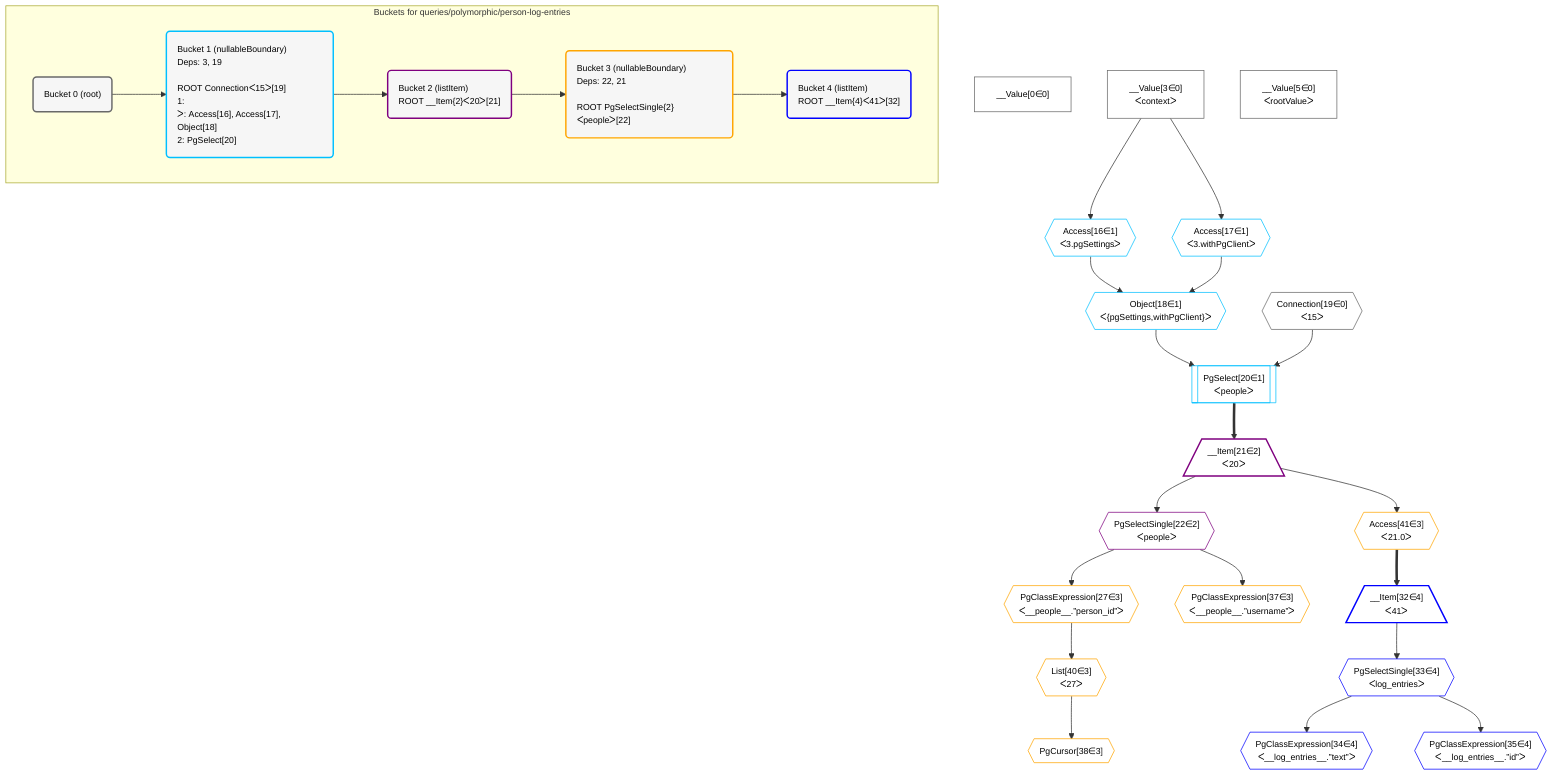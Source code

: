 %%{init: {'themeVariables': { 'fontSize': '12px'}}}%%
graph TD
    classDef path fill:#eee,stroke:#000,color:#000
    classDef plan fill:#fff,stroke-width:1px,color:#000
    classDef itemplan fill:#fff,stroke-width:2px,color:#000
    classDef unbatchedplan fill:#dff,stroke-width:1px,color:#000
    classDef sideeffectplan fill:#fcc,stroke-width:2px,color:#000
    classDef bucket fill:#f6f6f6,color:#000,stroke-width:2px,text-align:left


    %% plan dependencies
    __Value0["__Value[0∈0]"]:::plan
    __Value3["__Value[3∈0]<br />ᐸcontextᐳ"]:::plan
    __Value5["__Value[5∈0]<br />ᐸrootValueᐳ"]:::plan
    Connection19{{"Connection[19∈0]<br />ᐸ15ᐳ"}}:::plan
    Object18{{"Object[18∈1]<br />ᐸ{pgSettings,withPgClient}ᐳ"}}:::plan
    Access16{{"Access[16∈1]<br />ᐸ3.pgSettingsᐳ"}}:::plan
    Access17{{"Access[17∈1]<br />ᐸ3.withPgClientᐳ"}}:::plan
    Access16 & Access17 --> Object18
    PgSelect20[["PgSelect[20∈1]<br />ᐸpeopleᐳ"]]:::plan
    Object18 & Connection19 --> PgSelect20
    __Value3 --> Access16
    __Value3 --> Access17
    __Item21[/"__Item[21∈2]<br />ᐸ20ᐳ"\]:::itemplan
    PgSelect20 ==> __Item21
    PgSelectSingle22{{"PgSelectSingle[22∈2]<br />ᐸpeopleᐳ"}}:::plan
    __Item21 --> PgSelectSingle22
    PgClassExpression27{{"PgClassExpression[27∈3]<br />ᐸ__people__.”person_id”ᐳ"}}:::plan
    PgSelectSingle22 --> PgClassExpression27
    PgClassExpression37{{"PgClassExpression[37∈3]<br />ᐸ__people__.”username”ᐳ"}}:::plan
    PgSelectSingle22 --> PgClassExpression37
    PgCursor38{{"PgCursor[38∈3]"}}:::plan
    List40{{"List[40∈3]<br />ᐸ27ᐳ"}}:::plan
    List40 --> PgCursor38
    PgClassExpression27 --> List40
    Access41{{"Access[41∈3]<br />ᐸ21.0ᐳ"}}:::plan
    __Item21 --> Access41
    __Item32[/"__Item[32∈4]<br />ᐸ41ᐳ"\]:::itemplan
    Access41 ==> __Item32
    PgSelectSingle33{{"PgSelectSingle[33∈4]<br />ᐸlog_entriesᐳ"}}:::plan
    __Item32 --> PgSelectSingle33
    PgClassExpression34{{"PgClassExpression[34∈4]<br />ᐸ__log_entries__.”text”ᐳ"}}:::plan
    PgSelectSingle33 --> PgClassExpression34
    PgClassExpression35{{"PgClassExpression[35∈4]<br />ᐸ__log_entries__.”id”ᐳ"}}:::plan
    PgSelectSingle33 --> PgClassExpression35

    %% define steps

    subgraph "Buckets for queries/polymorphic/person-log-entries"
    Bucket0("Bucket 0 (root)"):::bucket
    classDef bucket0 stroke:#696969
    class Bucket0,__Value0,__Value3,__Value5,Connection19 bucket0
    Bucket1("Bucket 1 (nullableBoundary)<br />Deps: 3, 19<br /><br />ROOT Connectionᐸ15ᐳ[19]<br />1: <br />ᐳ: Access[16], Access[17], Object[18]<br />2: PgSelect[20]"):::bucket
    classDef bucket1 stroke:#00bfff
    class Bucket1,Access16,Access17,Object18,PgSelect20 bucket1
    Bucket2("Bucket 2 (listItem)<br />ROOT __Item{2}ᐸ20ᐳ[21]"):::bucket
    classDef bucket2 stroke:#7f007f
    class Bucket2,__Item21,PgSelectSingle22 bucket2
    Bucket3("Bucket 3 (nullableBoundary)<br />Deps: 22, 21<br /><br />ROOT PgSelectSingle{2}ᐸpeopleᐳ[22]"):::bucket
    classDef bucket3 stroke:#ffa500
    class Bucket3,PgClassExpression27,PgClassExpression37,PgCursor38,List40,Access41 bucket3
    Bucket4("Bucket 4 (listItem)<br />ROOT __Item{4}ᐸ41ᐳ[32]"):::bucket
    classDef bucket4 stroke:#0000ff
    class Bucket4,__Item32,PgSelectSingle33,PgClassExpression34,PgClassExpression35 bucket4
    Bucket0 --> Bucket1
    Bucket1 --> Bucket2
    Bucket2 --> Bucket3
    Bucket3 --> Bucket4
    end